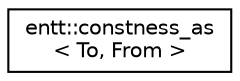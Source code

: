 digraph "Graphical Class Hierarchy"
{
 // LATEX_PDF_SIZE
  edge [fontname="Helvetica",fontsize="10",labelfontname="Helvetica",labelfontsize="10"];
  node [fontname="Helvetica",fontsize="10",shape=record];
  rankdir="LR";
  Node0 [label="entt::constness_as\l\< To, From \>",height=0.2,width=0.4,color="black", fillcolor="white", style="filled",URL="$structentt_1_1constness__as.html",tooltip="Transcribes the constness of a type to another type."];
}
